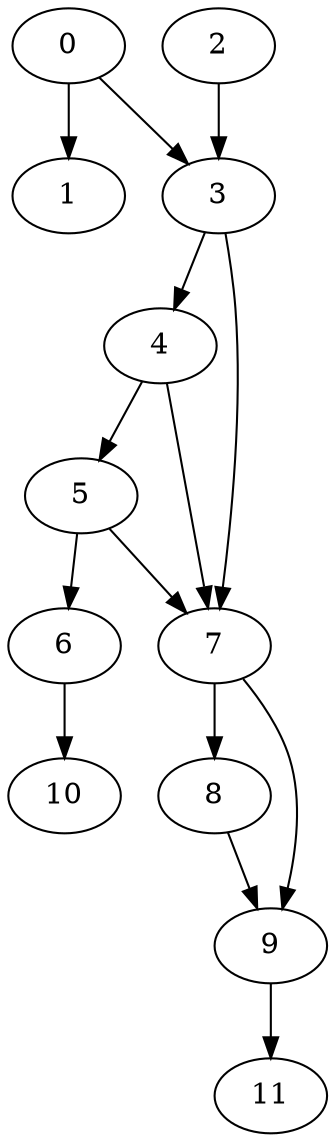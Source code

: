 digraph {
	0
	1
	2
	3
	4
	5
	6
	7
	8
	9
	10
	11
	7 -> 8
	3 -> 4
	4 -> 5
	5 -> 6
	7 -> 9
	8 -> 9
	6 -> 10
	9 -> 11
	0 -> 1
	0 -> 3
	2 -> 3
	3 -> 7
	4 -> 7
	5 -> 7
}
